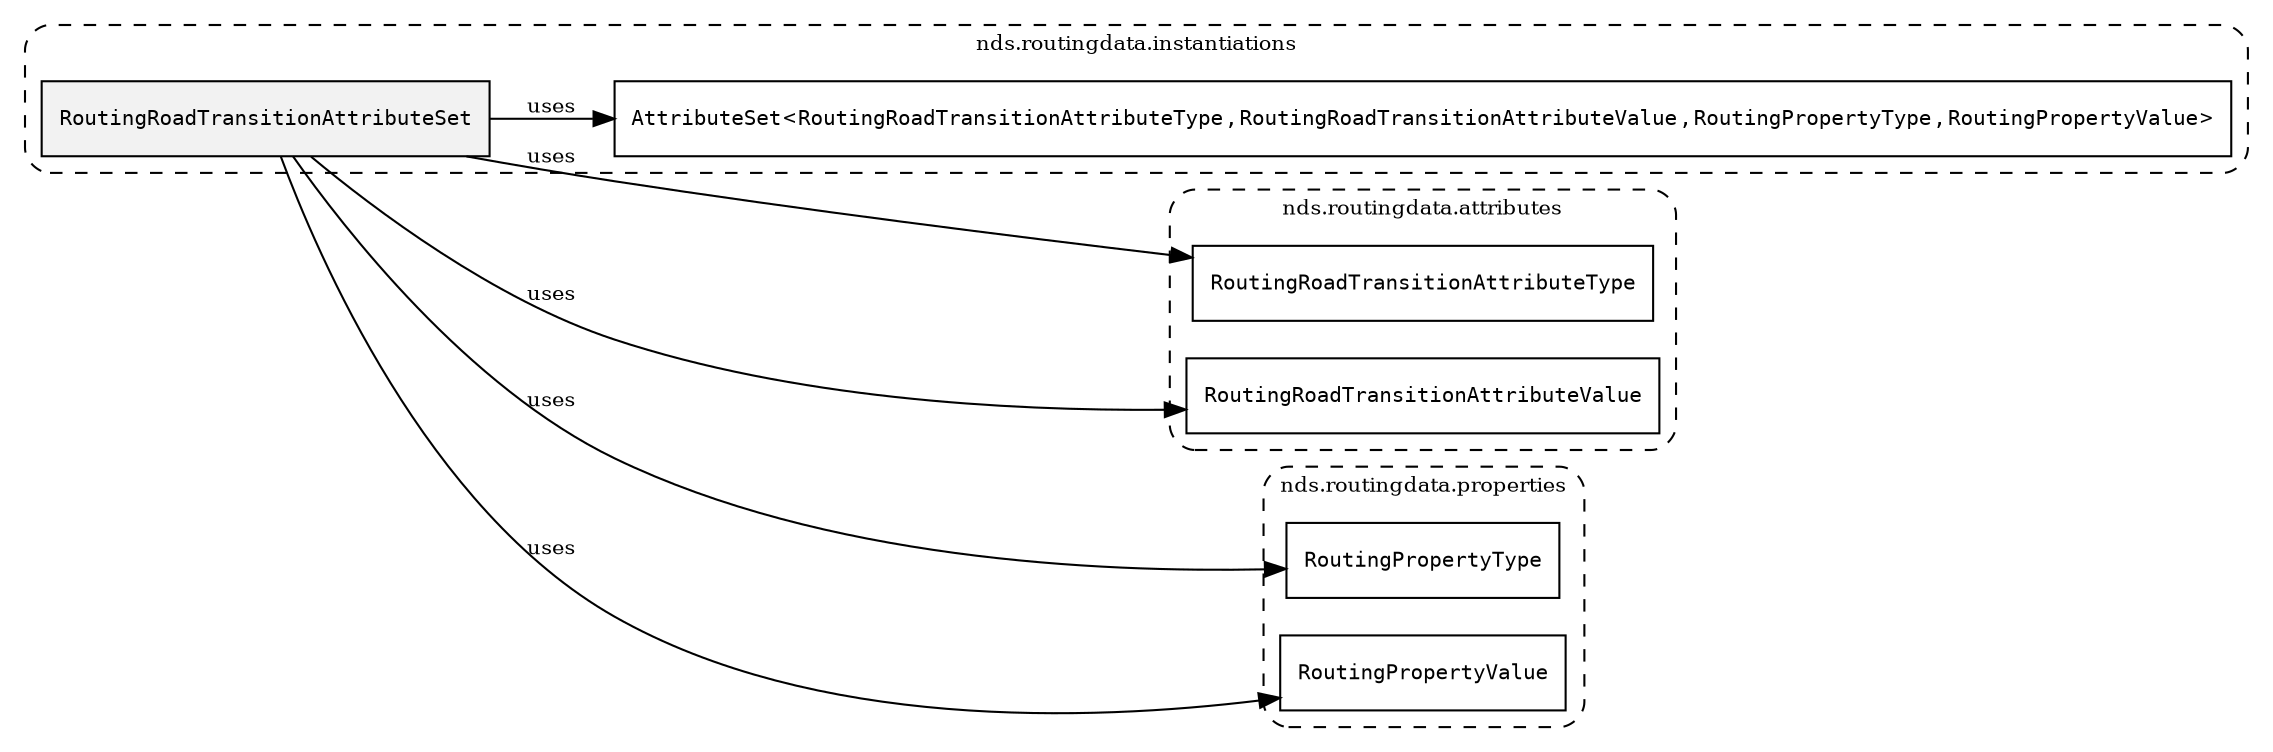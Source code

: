/**
 * This dot file creates symbol collaboration diagram for RoutingRoadTransitionAttributeSet.
 */
digraph ZSERIO
{
    node [shape=box, fontsize=10];
    rankdir="LR";
    fontsize=10;
    tooltip="RoutingRoadTransitionAttributeSet collaboration diagram";

    subgraph "cluster_nds.routingdata.instantiations"
    {
        style="dashed, rounded";
        label="nds.routingdata.instantiations";
        tooltip="Package nds.routingdata.instantiations";
        href="../../../content/packages/nds.routingdata.instantiations.html#Package-nds-routingdata-instantiations";
        target="_parent";

        "RoutingRoadTransitionAttributeSet" [style="filled", fillcolor="#0000000D", target="_parent", label=<<font face="monospace"><table align="center" border="0" cellspacing="0" cellpadding="0"><tr><td href="../../../content/packages/nds.routingdata.instantiations.html#InstantiateType-RoutingRoadTransitionAttributeSet" title="InstantiateType defined in nds.routingdata.instantiations">RoutingRoadTransitionAttributeSet</td></tr></table></font>>];
        "AttributeSet&lt;RoutingRoadTransitionAttributeType,RoutingRoadTransitionAttributeValue,RoutingPropertyType,RoutingPropertyValue&gt;" [target="_parent", label=<<font face="monospace"><table align="center" border="0" cellspacing="0" cellpadding="0"><tr><td href="../../../content/packages/nds.core.attributemap.html#Structure-AttributeSet" title="Structure defined in nds.core.attributemap">AttributeSet</td><td>&lt;</td><td><table align="center" border="0" cellspacing="0" cellpadding="0"><tr><td href="../../../content/packages/nds.routingdata.attributes.html#Enum-RoutingRoadTransitionAttributeType" title="Enum defined in nds.routingdata.attributes">RoutingRoadTransitionAttributeType</td></tr></table></td><td>,</td><td><table align="center" border="0" cellspacing="0" cellpadding="0"><tr><td href="../../../content/packages/nds.routingdata.attributes.html#Choice-RoutingRoadTransitionAttributeValue" title="Choice defined in nds.routingdata.attributes">RoutingRoadTransitionAttributeValue</td></tr></table></td><td>,</td><td><table align="center" border="0" cellspacing="0" cellpadding="0"><tr><td href="../../../content/packages/nds.routingdata.properties.html#Structure-RoutingPropertyType" title="Structure defined in nds.routingdata.properties">RoutingPropertyType</td></tr></table></td><td>,</td><td><table align="center" border="0" cellspacing="0" cellpadding="0"><tr><td href="../../../content/packages/nds.routingdata.properties.html#Structure-RoutingPropertyValue" title="Structure defined in nds.routingdata.properties">RoutingPropertyValue</td></tr></table></td><td>&gt;</td></tr></table></font>>];
    }

    subgraph "cluster_nds.routingdata.attributes"
    {
        style="dashed, rounded";
        label="nds.routingdata.attributes";
        tooltip="Package nds.routingdata.attributes";
        href="../../../content/packages/nds.routingdata.attributes.html#Package-nds-routingdata-attributes";
        target="_parent";

        "RoutingRoadTransitionAttributeType" [target="_parent", label=<<font face="monospace"><table align="center" border="0" cellspacing="0" cellpadding="0"><tr><td href="../../../content/packages/nds.routingdata.attributes.html#Enum-RoutingRoadTransitionAttributeType" title="Enum defined in nds.routingdata.attributes">RoutingRoadTransitionAttributeType</td></tr></table></font>>];
        "RoutingRoadTransitionAttributeValue" [target="_parent", label=<<font face="monospace"><table align="center" border="0" cellspacing="0" cellpadding="0"><tr><td href="../../../content/packages/nds.routingdata.attributes.html#Choice-RoutingRoadTransitionAttributeValue" title="Choice defined in nds.routingdata.attributes">RoutingRoadTransitionAttributeValue</td></tr></table></font>>];
    }

    subgraph "cluster_nds.routingdata.properties"
    {
        style="dashed, rounded";
        label="nds.routingdata.properties";
        tooltip="Package nds.routingdata.properties";
        href="../../../content/packages/nds.routingdata.properties.html#Package-nds-routingdata-properties";
        target="_parent";

        "RoutingPropertyType" [target="_parent", label=<<font face="monospace"><table align="center" border="0" cellspacing="0" cellpadding="0"><tr><td href="../../../content/packages/nds.routingdata.properties.html#Structure-RoutingPropertyType" title="Structure defined in nds.routingdata.properties">RoutingPropertyType</td></tr></table></font>>];
        "RoutingPropertyValue" [target="_parent", label=<<font face="monospace"><table align="center" border="0" cellspacing="0" cellpadding="0"><tr><td href="../../../content/packages/nds.routingdata.properties.html#Structure-RoutingPropertyValue" title="Structure defined in nds.routingdata.properties">RoutingPropertyValue</td></tr></table></font>>];
    }

    "RoutingRoadTransitionAttributeSet" -> "AttributeSet&lt;RoutingRoadTransitionAttributeType,RoutingRoadTransitionAttributeValue,RoutingPropertyType,RoutingPropertyValue&gt;" [label="uses", fontsize=10];
    "RoutingRoadTransitionAttributeSet" -> "RoutingRoadTransitionAttributeType" [label="uses", fontsize=10];
    "RoutingRoadTransitionAttributeSet" -> "RoutingRoadTransitionAttributeValue" [label="uses", fontsize=10];
    "RoutingRoadTransitionAttributeSet" -> "RoutingPropertyType" [label="uses", fontsize=10];
    "RoutingRoadTransitionAttributeSet" -> "RoutingPropertyValue" [label="uses", fontsize=10];
}
